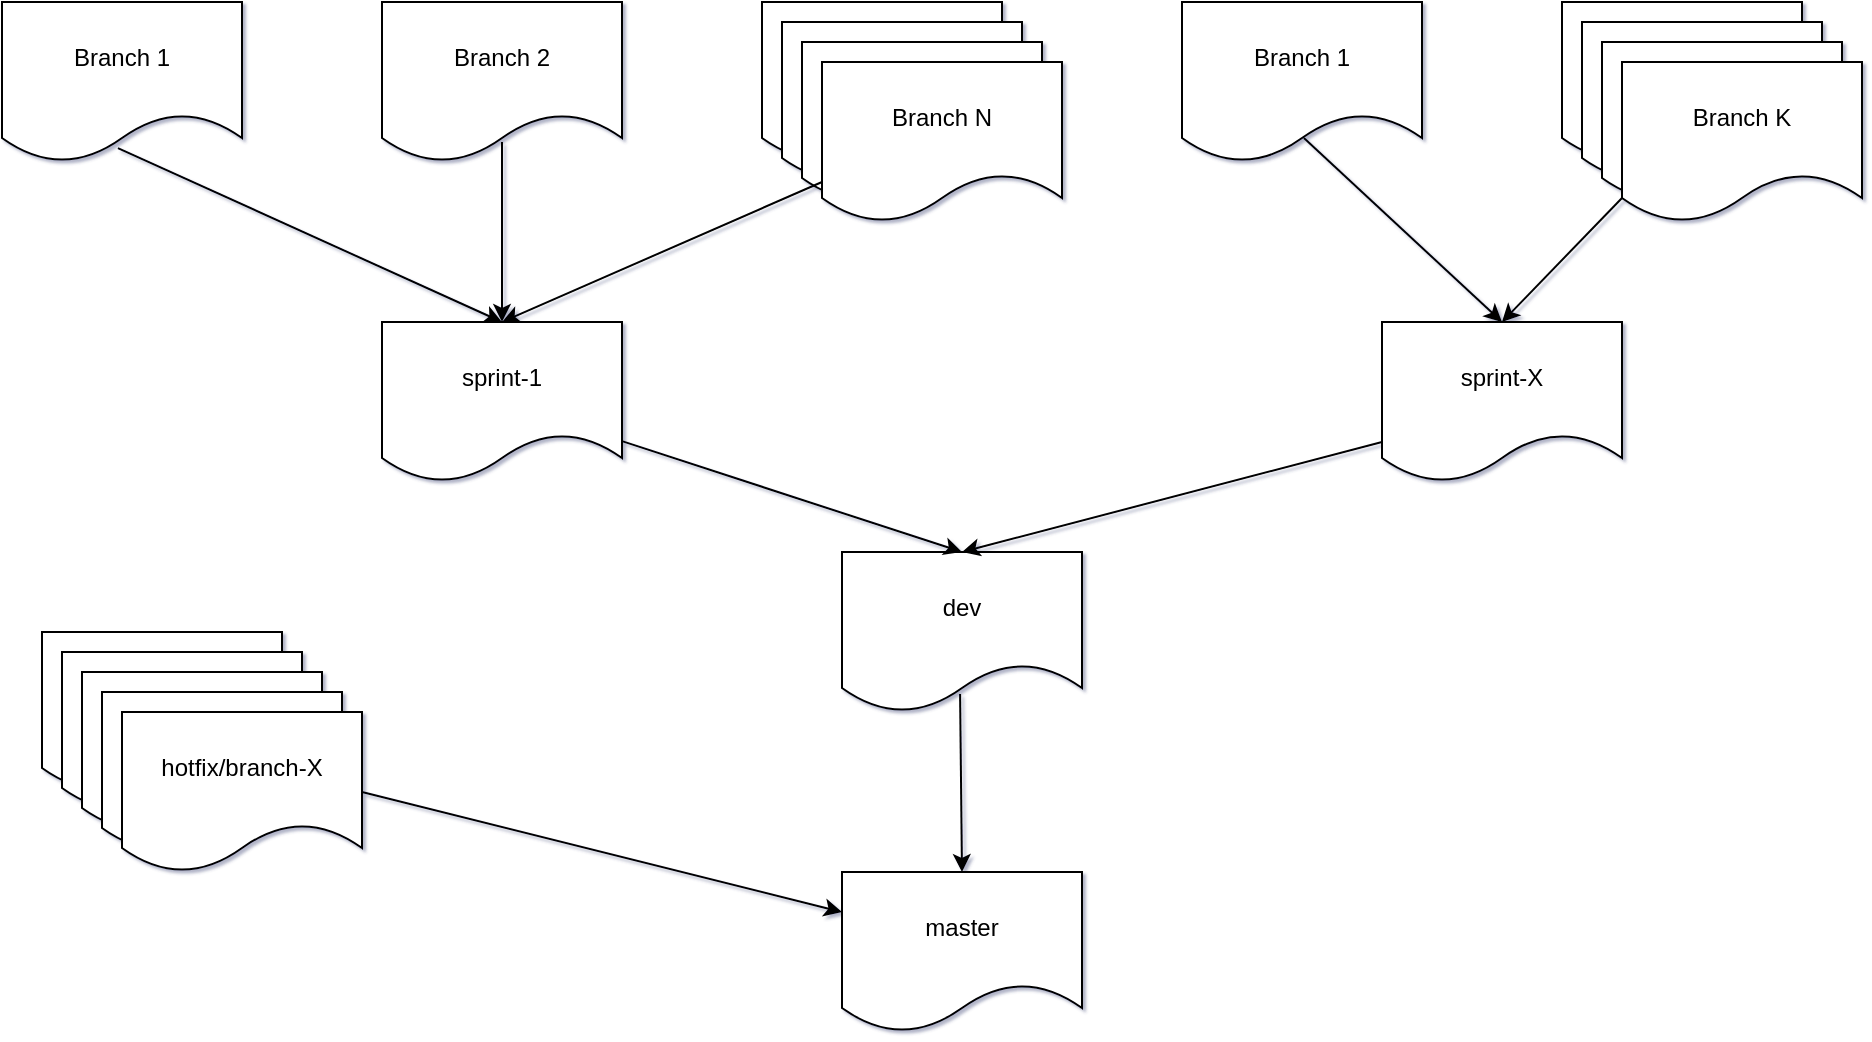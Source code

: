 <mxfile version="16.5.3" type="github">
  <diagram name="Page-1" id="edf60f1a-56cd-e834-aa8a-f176f3a09ee4">
    <mxGraphModel dx="906" dy="531" grid="1" gridSize="10" guides="1" tooltips="1" connect="1" arrows="1" fold="1" page="1" pageScale="1" pageWidth="1100" pageHeight="850" background="none" math="0" shadow="1">
      <root>
        <mxCell id="0" />
        <mxCell id="1" parent="0" />
        <mxCell id="zzRFt7y8Lg2_YDjcbfGq-1" value="Branch 1" style="shape=document;whiteSpace=wrap;html=1;boundedLbl=1;" vertex="1" parent="1">
          <mxGeometry x="90" y="70" width="120" height="80" as="geometry" />
        </mxCell>
        <mxCell id="zzRFt7y8Lg2_YDjcbfGq-2" value="Branch 2" style="shape=document;whiteSpace=wrap;html=1;boundedLbl=1;" vertex="1" parent="1">
          <mxGeometry x="280" y="70" width="120" height="80" as="geometry" />
        </mxCell>
        <mxCell id="zzRFt7y8Lg2_YDjcbfGq-3" value="Branch N" style="shape=document;whiteSpace=wrap;html=1;boundedLbl=1;" vertex="1" parent="1">
          <mxGeometry x="470" y="70" width="120" height="80" as="geometry" />
        </mxCell>
        <mxCell id="zzRFt7y8Lg2_YDjcbfGq-4" value="Branch 1" style="shape=document;whiteSpace=wrap;html=1;boundedLbl=1;" vertex="1" parent="1">
          <mxGeometry x="680" y="70" width="120" height="80" as="geometry" />
        </mxCell>
        <mxCell id="zzRFt7y8Lg2_YDjcbfGq-5" value="Branch K" style="shape=document;whiteSpace=wrap;html=1;boundedLbl=1;" vertex="1" parent="1">
          <mxGeometry x="870" y="70" width="120" height="80" as="geometry" />
        </mxCell>
        <mxCell id="zzRFt7y8Lg2_YDjcbfGq-7" value="sprint-1" style="shape=document;whiteSpace=wrap;html=1;boundedLbl=1;" vertex="1" parent="1">
          <mxGeometry x="280" y="230" width="120" height="80" as="geometry" />
        </mxCell>
        <mxCell id="zzRFt7y8Lg2_YDjcbfGq-8" value="sprint-X" style="shape=document;whiteSpace=wrap;html=1;boundedLbl=1;" vertex="1" parent="1">
          <mxGeometry x="780" y="230" width="120" height="80" as="geometry" />
        </mxCell>
        <mxCell id="zzRFt7y8Lg2_YDjcbfGq-9" value="dev" style="shape=document;whiteSpace=wrap;html=1;boundedLbl=1;" vertex="1" parent="1">
          <mxGeometry x="510" y="345" width="120" height="80" as="geometry" />
        </mxCell>
        <mxCell id="zzRFt7y8Lg2_YDjcbfGq-10" value="master" style="shape=document;whiteSpace=wrap;html=1;boundedLbl=1;" vertex="1" parent="1">
          <mxGeometry x="510" y="505" width="120" height="80" as="geometry" />
        </mxCell>
        <mxCell id="zzRFt7y8Lg2_YDjcbfGq-11" value="hotfix/branch-X" style="shape=document;whiteSpace=wrap;html=1;boundedLbl=1;" vertex="1" parent="1">
          <mxGeometry x="110" y="385" width="120" height="80" as="geometry" />
        </mxCell>
        <mxCell id="zzRFt7y8Lg2_YDjcbfGq-12" value="hotfix/branch-X" style="shape=document;whiteSpace=wrap;html=1;boundedLbl=1;" vertex="1" parent="1">
          <mxGeometry x="120" y="395" width="120" height="80" as="geometry" />
        </mxCell>
        <mxCell id="zzRFt7y8Lg2_YDjcbfGq-13" value="hotfix/branch-X" style="shape=document;whiteSpace=wrap;html=1;boundedLbl=1;" vertex="1" parent="1">
          <mxGeometry x="130" y="405" width="120" height="80" as="geometry" />
        </mxCell>
        <mxCell id="zzRFt7y8Lg2_YDjcbfGq-14" value="hotfix/branch-X" style="shape=document;whiteSpace=wrap;html=1;boundedLbl=1;" vertex="1" parent="1">
          <mxGeometry x="140" y="415" width="120" height="80" as="geometry" />
        </mxCell>
        <mxCell id="zzRFt7y8Lg2_YDjcbfGq-15" value="hotfix/branch-X" style="shape=document;whiteSpace=wrap;html=1;boundedLbl=1;" vertex="1" parent="1">
          <mxGeometry x="150" y="425" width="120" height="80" as="geometry" />
        </mxCell>
        <mxCell id="zzRFt7y8Lg2_YDjcbfGq-16" value="Branch N" style="shape=document;whiteSpace=wrap;html=1;boundedLbl=1;" vertex="1" parent="1">
          <mxGeometry x="480" y="80" width="120" height="80" as="geometry" />
        </mxCell>
        <mxCell id="zzRFt7y8Lg2_YDjcbfGq-17" value="Branch N" style="shape=document;whiteSpace=wrap;html=1;boundedLbl=1;" vertex="1" parent="1">
          <mxGeometry x="490" y="90" width="120" height="80" as="geometry" />
        </mxCell>
        <mxCell id="zzRFt7y8Lg2_YDjcbfGq-18" value="Branch N" style="shape=document;whiteSpace=wrap;html=1;boundedLbl=1;" vertex="1" parent="1">
          <mxGeometry x="500" y="100" width="120" height="80" as="geometry" />
        </mxCell>
        <mxCell id="zzRFt7y8Lg2_YDjcbfGq-19" value="Branch K" style="shape=document;whiteSpace=wrap;html=1;boundedLbl=1;" vertex="1" parent="1">
          <mxGeometry x="880" y="80" width="120" height="80" as="geometry" />
        </mxCell>
        <mxCell id="zzRFt7y8Lg2_YDjcbfGq-20" value="Branch K" style="shape=document;whiteSpace=wrap;html=1;boundedLbl=1;" vertex="1" parent="1">
          <mxGeometry x="890" y="90" width="120" height="80" as="geometry" />
        </mxCell>
        <mxCell id="zzRFt7y8Lg2_YDjcbfGq-21" value="Branch K" style="shape=document;whiteSpace=wrap;html=1;boundedLbl=1;" vertex="1" parent="1">
          <mxGeometry x="900" y="100" width="120" height="80" as="geometry" />
        </mxCell>
        <mxCell id="zzRFt7y8Lg2_YDjcbfGq-22" value="" style="endArrow=classic;html=1;rounded=0;exitX=0.483;exitY=0.913;exitDx=0;exitDy=0;exitPerimeter=0;entryX=0.5;entryY=0;entryDx=0;entryDy=0;" edge="1" parent="1" source="zzRFt7y8Lg2_YDjcbfGq-1" target="zzRFt7y8Lg2_YDjcbfGq-7">
          <mxGeometry width="50" height="50" relative="1" as="geometry">
            <mxPoint x="145" y="240" as="sourcePoint" />
            <mxPoint x="195" y="190" as="targetPoint" />
          </mxGeometry>
        </mxCell>
        <mxCell id="zzRFt7y8Lg2_YDjcbfGq-23" value="" style="endArrow=classic;html=1;rounded=0;exitX=0.5;exitY=0.875;exitDx=0;exitDy=0;exitPerimeter=0;" edge="1" parent="1" source="zzRFt7y8Lg2_YDjcbfGq-2">
          <mxGeometry width="50" height="50" relative="1" as="geometry">
            <mxPoint x="530" y="360" as="sourcePoint" />
            <mxPoint x="340" y="230" as="targetPoint" />
          </mxGeometry>
        </mxCell>
        <mxCell id="zzRFt7y8Lg2_YDjcbfGq-25" value="" style="endArrow=classic;html=1;rounded=0;exitX=0;exitY=0.75;exitDx=0;exitDy=0;entryX=0.5;entryY=0;entryDx=0;entryDy=0;" edge="1" parent="1" source="zzRFt7y8Lg2_YDjcbfGq-18" target="zzRFt7y8Lg2_YDjcbfGq-7">
          <mxGeometry width="50" height="50" relative="1" as="geometry">
            <mxPoint x="530" y="360" as="sourcePoint" />
            <mxPoint x="580" y="310" as="targetPoint" />
          </mxGeometry>
        </mxCell>
        <mxCell id="zzRFt7y8Lg2_YDjcbfGq-26" value="" style="endArrow=classic;html=1;rounded=0;entryX=0.5;entryY=0;entryDx=0;entryDy=0;exitX=0.508;exitY=0.85;exitDx=0;exitDy=0;exitPerimeter=0;" edge="1" parent="1" source="zzRFt7y8Lg2_YDjcbfGq-4" target="zzRFt7y8Lg2_YDjcbfGq-8">
          <mxGeometry width="50" height="50" relative="1" as="geometry">
            <mxPoint x="730" y="160" as="sourcePoint" />
            <mxPoint x="580" y="310" as="targetPoint" />
          </mxGeometry>
        </mxCell>
        <mxCell id="zzRFt7y8Lg2_YDjcbfGq-27" value="" style="endArrow=classic;html=1;rounded=0;exitX=0;exitY=0.85;exitDx=0;exitDy=0;exitPerimeter=0;" edge="1" parent="1" source="zzRFt7y8Lg2_YDjcbfGq-21">
          <mxGeometry width="50" height="50" relative="1" as="geometry">
            <mxPoint x="974" y="190" as="sourcePoint" />
            <mxPoint x="840" y="230" as="targetPoint" />
          </mxGeometry>
        </mxCell>
        <mxCell id="zzRFt7y8Lg2_YDjcbfGq-28" value="" style="endArrow=classic;html=1;rounded=0;entryX=0.5;entryY=0;entryDx=0;entryDy=0;" edge="1" parent="1" source="zzRFt7y8Lg2_YDjcbfGq-7" target="zzRFt7y8Lg2_YDjcbfGq-9">
          <mxGeometry width="50" height="50" relative="1" as="geometry">
            <mxPoint x="620" y="360" as="sourcePoint" />
            <mxPoint x="670" y="310" as="targetPoint" />
          </mxGeometry>
        </mxCell>
        <mxCell id="zzRFt7y8Lg2_YDjcbfGq-29" value="" style="endArrow=classic;html=1;rounded=0;exitX=0;exitY=0.75;exitDx=0;exitDy=0;entryX=0.5;entryY=0;entryDx=0;entryDy=0;" edge="1" parent="1" source="zzRFt7y8Lg2_YDjcbfGq-8" target="zzRFt7y8Lg2_YDjcbfGq-9">
          <mxGeometry width="50" height="50" relative="1" as="geometry">
            <mxPoint x="620" y="360" as="sourcePoint" />
            <mxPoint x="670" y="310" as="targetPoint" />
          </mxGeometry>
        </mxCell>
        <mxCell id="zzRFt7y8Lg2_YDjcbfGq-30" value="" style="endArrow=classic;html=1;rounded=0;entryX=0.5;entryY=0;entryDx=0;entryDy=0;exitX=0.492;exitY=0.888;exitDx=0;exitDy=0;exitPerimeter=0;" edge="1" parent="1" source="zzRFt7y8Lg2_YDjcbfGq-9" target="zzRFt7y8Lg2_YDjcbfGq-10">
          <mxGeometry width="50" height="50" relative="1" as="geometry">
            <mxPoint x="640" y="470" as="sourcePoint" />
            <mxPoint x="670" y="490" as="targetPoint" />
          </mxGeometry>
        </mxCell>
        <mxCell id="zzRFt7y8Lg2_YDjcbfGq-31" value="" style="endArrow=classic;html=1;rounded=0;exitX=1;exitY=0.5;exitDx=0;exitDy=0;entryX=0;entryY=0.25;entryDx=0;entryDy=0;" edge="1" parent="1" source="zzRFt7y8Lg2_YDjcbfGq-15" target="zzRFt7y8Lg2_YDjcbfGq-10">
          <mxGeometry width="50" height="50" relative="1" as="geometry">
            <mxPoint x="620" y="540" as="sourcePoint" />
            <mxPoint x="670" y="490" as="targetPoint" />
          </mxGeometry>
        </mxCell>
      </root>
    </mxGraphModel>
  </diagram>
</mxfile>
